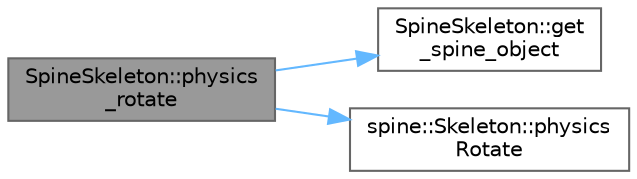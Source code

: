 digraph "SpineSkeleton::physics_rotate"
{
 // LATEX_PDF_SIZE
  bgcolor="transparent";
  edge [fontname=Helvetica,fontsize=10,labelfontname=Helvetica,labelfontsize=10];
  node [fontname=Helvetica,fontsize=10,shape=box,height=0.2,width=0.4];
  rankdir="LR";
  Node1 [id="Node000001",label="SpineSkeleton::physics\l_rotate",height=0.2,width=0.4,color="gray40", fillcolor="grey60", style="filled", fontcolor="black",tooltip=" "];
  Node1 -> Node2 [id="edge3_Node000001_Node000002",color="steelblue1",style="solid",tooltip=" "];
  Node2 [id="Node000002",label="SpineSkeleton::get\l_spine_object",height=0.2,width=0.4,color="grey40", fillcolor="white", style="filled",URL="$class_spine_skeleton.html#ac84866353be03dc76040014a0eef9998",tooltip=" "];
  Node1 -> Node3 [id="edge4_Node000001_Node000003",color="steelblue1",style="solid",tooltip=" "];
  Node3 [id="Node000003",label="spine::Skeleton::physics\lRotate",height=0.2,width=0.4,color="grey40", fillcolor="white", style="filled",URL="$classspine_1_1_skeleton.html#a8d678b3d69251e5e3a39f04fe185e157",tooltip="Calls PhysicsConstraint#rotate(float, float, float) for each physics constraint. *‍/"];
}
